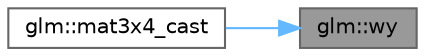 digraph "glm::wy"
{
 // LATEX_PDF_SIZE
  bgcolor="transparent";
  edge [fontname=Helvetica,fontsize=10,labelfontname=Helvetica,labelfontsize=10];
  node [fontname=Helvetica,fontsize=10,shape=box,height=0.2,width=0.4];
  rankdir="RL";
  Node1 [id="Node000001",label="glm::wy",height=0.2,width=0.4,color="gray40", fillcolor="grey60", style="filled", fontcolor="black",tooltip=" "];
  Node1 -> Node2 [id="edge3_Node000001_Node000002",dir="back",color="steelblue1",style="solid",tooltip=" "];
  Node2 [id="Node000002",label="glm::mat3x4_cast",height=0.2,width=0.4,color="grey40", fillcolor="white", style="filled",URL="$group__gtx__dual__quaternion.html#gacd7c91027b92e07cc5596145b87027b5",tooltip=" "];
}
